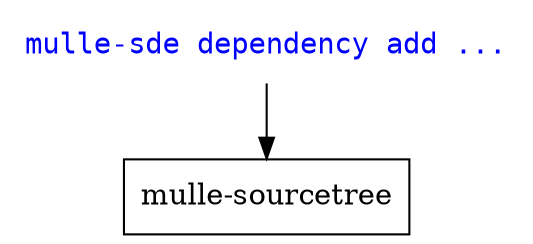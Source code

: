 digraph G {
    graph [rankdir = TD];

    node[shape=record];

    "mulle-sde dependency"  [ label="mulle-sde dependency add ...", shape="none", fontname="monospace", fontcolor="blue"]

    "mulle-sde dependency"  -> "mulle-sourcetree"
}
